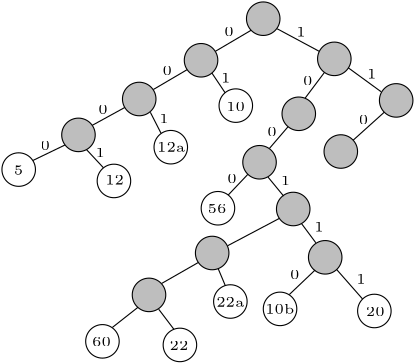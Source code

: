 <?xml version="1.0"?>
<!DOCTYPE ipe SYSTEM "ipe.dtd">
<ipe version="70218" creator="Ipe 7.2.28">
<info created="D:20241101092127" modified="D:20241101130228"/>
<ipestyle name="basic">
<symbol name="arrow/arc(spx)">
<path stroke="sym-stroke" fill="sym-stroke" pen="sym-pen">
0 0 m
-1 0.333 l
-1 -0.333 l
h
</path>
</symbol>
<symbol name="arrow/farc(spx)">
<path stroke="sym-stroke" fill="white" pen="sym-pen">
0 0 m
-1 0.333 l
-1 -0.333 l
h
</path>
</symbol>
<symbol name="arrow/ptarc(spx)">
<path stroke="sym-stroke" fill="sym-stroke" pen="sym-pen">
0 0 m
-1 0.333 l
-0.8 0 l
-1 -0.333 l
h
</path>
</symbol>
<symbol name="arrow/fptarc(spx)">
<path stroke="sym-stroke" fill="white" pen="sym-pen">
0 0 m
-1 0.333 l
-0.8 0 l
-1 -0.333 l
h
</path>
</symbol>
<symbol name="mark/circle(sx)" transformations="translations">
<path fill="sym-stroke">
0.6 0 0 0.6 0 0 e
0.4 0 0 0.4 0 0 e
</path>
</symbol>
<symbol name="mark/disk(sx)" transformations="translations">
<path fill="sym-stroke">
0.6 0 0 0.6 0 0 e
</path>
</symbol>
<symbol name="mark/fdisk(sfx)" transformations="translations">
<group>
<path fill="sym-fill">
0.5 0 0 0.5 0 0 e
</path>
<path fill="sym-stroke" fillrule="eofill">
0.6 0 0 0.6 0 0 e
0.4 0 0 0.4 0 0 e
</path>
</group>
</symbol>
<symbol name="mark/box(sx)" transformations="translations">
<path fill="sym-stroke" fillrule="eofill">
-0.6 -0.6 m
0.6 -0.6 l
0.6 0.6 l
-0.6 0.6 l
h
-0.4 -0.4 m
0.4 -0.4 l
0.4 0.4 l
-0.4 0.4 l
h
</path>
</symbol>
<symbol name="mark/square(sx)" transformations="translations">
<path fill="sym-stroke">
-0.6 -0.6 m
0.6 -0.6 l
0.6 0.6 l
-0.6 0.6 l
h
</path>
</symbol>
<symbol name="mark/fsquare(sfx)" transformations="translations">
<group>
<path fill="sym-fill">
-0.5 -0.5 m
0.5 -0.5 l
0.5 0.5 l
-0.5 0.5 l
h
</path>
<path fill="sym-stroke" fillrule="eofill">
-0.6 -0.6 m
0.6 -0.6 l
0.6 0.6 l
-0.6 0.6 l
h
-0.4 -0.4 m
0.4 -0.4 l
0.4 0.4 l
-0.4 0.4 l
h
</path>
</group>
</symbol>
<symbol name="mark/cross(sx)" transformations="translations">
<group>
<path fill="sym-stroke">
-0.43 -0.57 m
0.57 0.43 l
0.43 0.57 l
-0.57 -0.43 l
h
</path>
<path fill="sym-stroke">
-0.43 0.57 m
0.57 -0.43 l
0.43 -0.57 l
-0.57 0.43 l
h
</path>
</group>
</symbol>
<symbol name="arrow/fnormal(spx)">
<path stroke="sym-stroke" fill="white" pen="sym-pen">
0 0 m
-1 0.333 l
-1 -0.333 l
h
</path>
</symbol>
<symbol name="arrow/pointed(spx)">
<path stroke="sym-stroke" fill="sym-stroke" pen="sym-pen">
0 0 m
-1 0.333 l
-0.8 0 l
-1 -0.333 l
h
</path>
</symbol>
<symbol name="arrow/fpointed(spx)">
<path stroke="sym-stroke" fill="white" pen="sym-pen">
0 0 m
-1 0.333 l
-0.8 0 l
-1 -0.333 l
h
</path>
</symbol>
<symbol name="arrow/linear(spx)">
<path stroke="sym-stroke" pen="sym-pen">
-1 0.333 m
0 0 l
-1 -0.333 l
</path>
</symbol>
<symbol name="arrow/fdouble(spx)">
<path stroke="sym-stroke" fill="white" pen="sym-pen">
0 0 m
-1 0.333 l
-1 -0.333 l
h
-1 0 m
-2 0.333 l
-2 -0.333 l
h
</path>
</symbol>
<symbol name="arrow/double(spx)">
<path stroke="sym-stroke" fill="sym-stroke" pen="sym-pen">
0 0 m
-1 0.333 l
-1 -0.333 l
h
-1 0 m
-2 0.333 l
-2 -0.333 l
h
</path>
</symbol>
<symbol name="arrow/mid-normal(spx)">
<path stroke="sym-stroke" fill="sym-stroke" pen="sym-pen">
0.5 0 m
-0.5 0.333 l
-0.5 -0.333 l
h
</path>
</symbol>
<symbol name="arrow/mid-fnormal(spx)">
<path stroke="sym-stroke" fill="white" pen="sym-pen">
0.5 0 m
-0.5 0.333 l
-0.5 -0.333 l
h
</path>
</symbol>
<symbol name="arrow/mid-pointed(spx)">
<path stroke="sym-stroke" fill="sym-stroke" pen="sym-pen">
0.5 0 m
-0.5 0.333 l
-0.3 0 l
-0.5 -0.333 l
h
</path>
</symbol>
<symbol name="arrow/mid-fpointed(spx)">
<path stroke="sym-stroke" fill="white" pen="sym-pen">
0.5 0 m
-0.5 0.333 l
-0.3 0 l
-0.5 -0.333 l
h
</path>
</symbol>
<symbol name="arrow/mid-double(spx)">
<path stroke="sym-stroke" fill="sym-stroke" pen="sym-pen">
1 0 m
0 0.333 l
0 -0.333 l
h
0 0 m
-1 0.333 l
-1 -0.333 l
h
</path>
</symbol>
<symbol name="arrow/mid-fdouble(spx)">
<path stroke="sym-stroke" fill="white" pen="sym-pen">
1 0 m
0 0.333 l
0 -0.333 l
h
0 0 m
-1 0.333 l
-1 -0.333 l
h
</path>
</symbol>
<anglesize name="22.5 deg" value="22.5"/>
<anglesize name="30 deg" value="30"/>
<anglesize name="45 deg" value="45"/>
<anglesize name="60 deg" value="60"/>
<anglesize name="90 deg" value="90"/>
<arrowsize name="large" value="10"/>
<arrowsize name="small" value="5"/>
<arrowsize name="tiny" value="3"/>
<color name="blue" value="0 0 1"/>
<color name="brown" value="0.647 0.165 0.165"/>
<color name="darkblue" value="0 0 0.545"/>
<color name="darkcyan" value="0 0.545 0.545"/>
<color name="darkgray" value="0.663"/>
<color name="darkgreen" value="0 0.392 0"/>
<color name="darkmagenta" value="0.545 0 0.545"/>
<color name="darkorange" value="1 0.549 0"/>
<color name="darkred" value="0.545 0 0"/>
<color name="gold" value="1 0.843 0"/>
<color name="gray" value="0.745"/>
<color name="green" value="0 1 0"/>
<color name="lightblue" value="0.678 0.847 0.902"/>
<color name="lightcyan" value="0.878 1 1"/>
<color name="lightgray" value="0.827"/>
<color name="lightgreen" value="0.565 0.933 0.565"/>
<color name="lightyellow" value="1 1 0.878"/>
<color name="navy" value="0 0 0.502"/>
<color name="orange" value="1 0.647 0"/>
<color name="pink" value="1 0.753 0.796"/>
<color name="purple" value="0.627 0.125 0.941"/>
<color name="red" value="1 0 0"/>
<color name="seagreen" value="0.18 0.545 0.341"/>
<color name="turquoise" value="0.251 0.878 0.816"/>
<color name="violet" value="0.933 0.51 0.933"/>
<color name="yellow" value="1 1 0"/>
<dashstyle name="dash dot dotted" value="[4 2 1 2 1 2] 0"/>
<dashstyle name="dash dotted" value="[4 2 1 2] 0"/>
<dashstyle name="dashed" value="[4] 0"/>
<dashstyle name="dotted" value="[1 3] 0"/>
<gridsize name="10 pts (~3.5 mm)" value="10"/>
<gridsize name="14 pts (~5 mm)" value="14"/>
<gridsize name="16 pts (~6 mm)" value="16"/>
<gridsize name="20 pts (~7 mm)" value="20"/>
<gridsize name="28 pts (~10 mm)" value="28"/>
<gridsize name="32 pts (~12 mm)" value="32"/>
<gridsize name="4 pts" value="4"/>
<gridsize name="56 pts (~20 mm)" value="56"/>
<gridsize name="8 pts (~3 mm)" value="8"/>
<opacity name="10%" value="0.1"/>
<opacity name="30%" value="0.3"/>
<opacity name="50%" value="0.5"/>
<opacity name="75%" value="0.75"/>
<pen name="fat" value="1.2"/>
<pen name="heavier" value="0.8"/>
<pen name="ultrafat" value="2"/>
<symbolsize name="large" value="5"/>
<symbolsize name="small" value="2"/>
<symbolsize name="tiny" value="1.1"/>
<textsize name="Huge" value="\Huge"/>
<textsize name="LARGE" value="\LARGE"/>
<textsize name="Large" value="\Large"/>
<textsize name="footnote" value="\footnotesize"/>
<textsize name="huge" value="\huge"/>
<textsize name="large" value="\large"/>
<textsize name="script" value="\scriptsize"/>
<textsize name="small" value="\small"/>
<textsize name="tiny" value="\tiny"/>
<textstyle name="center" begin="\begin{center}" end="\end{center}"/>
<textstyle name="item" begin="\begin{itemize}\item{}" end="\end{itemize}"/>
<textstyle name="itemize" begin="\begin{itemize}" end="\end{itemize}"/>
<tiling name="falling" angle="-60" step="4" width="1"/>
<tiling name="rising" angle="30" step="4" width="1"/>
</ipestyle>
<page>
<layer name="alpha"/>
<view layers="alpha" active="alpha"/>
<path layer="alpha" matrix="1 0 0 1 -5.50089 133.684" stroke="black" fill="gray">
6.03211 0 0 6.03211 237.647 676.186 e
</path>
<path matrix="1 0 0 1 -27.8864 118.718" stroke="black" fill="gray">
6.03211 0 0 6.03211 237.647 676.186 e
</path>
<path matrix="1 0 0 1 -50.144 104.775" stroke="black" fill="gray">
6.03211 0 0 6.03211 237.647 676.186 e
</path>
<path matrix="1 0 0 1 -72.0178 91.8554" stroke="black" fill="gray">
6.03211 0 0 6.03211 237.647 676.186 e
</path>
<path matrix="1 0 0 1 -93.5321 79.3684" stroke="black">
6.03211 0 0 6.03211 237.647 676.186 e
</path>
<text matrix="1 0 0 1 -92.1174 78.3802" transformations="translations" pos="234.448 675.333" stroke="black" type="label" width="3.39" height="3.21" depth="0" valign="baseline" size="tiny">5</text>
<path stroke="black">
227.8 805.721 m
214.942 798.151 l
</path>
<path stroke="black">
204.763 791.536 m
192.578 784.379 l
</path>
<path stroke="black">
182.34 777.933 m
170.623 771.504 l
</path>
<path stroke="black">
160.822 764.43 m
149.208 758.83 l
</path>
<text matrix="1 0 0 1 4.10137 123.874" transformations="translations" pos="214.032 679.669" stroke="black" type="label" width="3.39" height="3.21" depth="0" valign="baseline" size="tiny">0</text>
<text matrix="1 0 0 1 -18.1562 109.803" transformations="translations" pos="214.032 679.669" stroke="black" type="label" width="3.39" height="3.21" depth="0" valign="baseline" size="tiny">0</text>
<text matrix="1 0 0 1 -41.3092 95.8602" transformations="translations" pos="214.032 679.669" stroke="black" type="label" width="3.39" height="3.21" depth="0" valign="baseline" size="tiny">0</text>
<text matrix="1 0 0 1 -62.0318 82.9406" transformations="translations" pos="214.032 679.669" stroke="black" type="label" width="3.39" height="3.21" depth="0" valign="baseline" size="tiny">0</text>
<path matrix="1 0 0 1 -15.375 102.393" stroke="black">
6.03211 0 0 6.03211 237.647 676.186 e
</path>
<text matrix="1 0 0 1 -15.6277 101.178" transformations="translations" pos="234.448 675.333" stroke="black" type="label" width="6.78" height="3.21" depth="0" valign="baseline" size="tiny">10</text>
<path matrix="1 0 0 1 -38.7839 87.4269" stroke="black">
6.03211 0 0 6.03211 237.647 676.186 e
</path>
<text matrix="1 0 0 1 -40.5524 86.666" transformations="translations" pos="234.448 675.333" stroke="black" type="label" width="10.17" height="3.21" depth="0" valign="baseline" size="tiny">12a</text>
<path matrix="1 0 0 1 -59.2506 75.2747" stroke="black">
6.03211 0 0 6.03211 237.647 676.186 e
</path>
<text matrix="1 0 0 1 -59.2002 74.8171" transformations="translations" pos="234.448 675.333" stroke="black" type="label" width="6.78" height="3.21" depth="0" valign="baseline" size="tiny">12</text>
<path stroke="black">
213.635 790.353 m
218.41 783.229 l
</path>
<path stroke="black">
191.504 776.18 m
195.369 768.601 l
</path>
<path stroke="black">
168.553 762.718 m
174.637 756.185 l
</path>
<text matrix="1 0 0 1 52.2154 121.756" transformations="translations" pos="164.723 665.142" stroke="black" type="label" width="3.39" height="3.21" depth="0" valign="baseline" size="tiny">1</text>
<text matrix="1 0 0 1 30.0075 107.126" transformations="translations" pos="164.723 665.142" stroke="black" type="label" width="3.39" height="3.21" depth="0" valign="baseline" size="tiny">1</text>
<text matrix="1 0 0 1 7.0606 94.867" transformations="translations" pos="164.723 665.142" stroke="black" type="label" width="3.39" height="3.21" depth="0" valign="baseline" size="tiny">1</text>
<path matrix="1 0 0 1 20.091 119.226" stroke="black" fill="gray">
6.03211 0 0 6.03211 237.647 676.186 e
</path>
<path matrix="1 0 0 1 42.3594 104.27" stroke="black" fill="gray">
6.03211 0 0 6.03211 237.647 676.186 e
</path>
<path matrix="1 0 0 1 7.29491 99.4507" stroke="black" fill="gray">
6.03211 0 0 6.03211 237.647 676.186 e
</path>
<path matrix="1 0 0 1 -6.83061 82.0016" stroke="black" fill="gray">
6.03211 0 0 6.03211 237.647 676.186 e
</path>
<path stroke="black">
237.141 806.253 m
252.251 798.144 l
</path>
<path stroke="black">
262.752 792.194 m
274.594 783.56 l
</path>
<path stroke="black">
254.117 790.444 m
247.233 781.284 l
</path>
<path stroke="black">
241.108 771.017 m
234.399 763.199 l
</path>
<text matrix="1 0 0 1 32.4719 106.165" transformations="translations" pos="214.032 679.669" stroke="black" type="label" width="3.39" height="3.21" depth="0" valign="baseline" size="tiny">0</text>
<text matrix="1 0 0 1 19.5875 87.8236" transformations="translations" pos="214.032 679.669" stroke="black" type="label" width="3.39" height="3.21" depth="0" valign="baseline" size="tiny">0</text>
<text matrix="1 0 0 1 79.2726 138.279" transformations="translations" pos="164.723 665.142" stroke="black" type="label" width="3.39" height="3.21" depth="0" valign="baseline" size="tiny">1</text>
<text matrix="1 0 0 1 104.738 123.196" transformations="translations" pos="164.723 665.142" stroke="black" type="label" width="3.39" height="3.21" depth="0" valign="baseline" size="tiny">1</text>
<path matrix="1 0 0 1 -21.8069 65.4474" stroke="black">
6.03211 0 0 6.03211 237.647 676.186 e
</path>
<text matrix="1 0 0 1 -22.3628 64.4591" transformations="translations" pos="234.448 675.333" stroke="black" type="label" width="6.78" height="3.21" depth="0" valign="baseline" size="tiny">56</text>
<path matrix="1 0 0 1 5.29588 65.176" stroke="black" fill="gray">
6.03211 0 0 6.03211 237.647 676.186 e
</path>
<path matrix="1 0 0 1 16.8085 47.7795" stroke="black" fill="gray">
6.03211 0 0 6.03211 237.647 676.186 e
</path>
<path matrix="1 0 0 1 0.551542 29.2194" stroke="black">
6.03211 0 0 6.03211 237.647 676.186 e
</path>
<text matrix="1 0 0 1 -1.59596 28.3069" transformations="translations" pos="234.448 675.333" stroke="black" type="label" width="10.516" height="3.459" depth="0" valign="baseline" size="tiny">10b</text>
<path matrix="1 0 0 1 34.5058 28.4615" stroke="black">
6.03211 0 0 6.03211 237.647 676.186 e
</path>
<text matrix="1 0 0 1 34.632 27.3974" transformations="translations" pos="234.448 675.333" stroke="black" type="label" width="6.78" height="3.21" depth="0" valign="baseline" size="tiny">20</text>
<path stroke="black">
233.872 752.846 m
239.481 746.025 l
</path>
<path stroke="black">
245.999 736.02 m
251.077 729.199 l
</path>
<path stroke="black">
258.58 719.574 m
267.902 708.963 l
</path>
<path stroke="black">
250.849 719.422 m
241.527 710.555 l
</path>
<text matrix="1 0 0 1 73.7395 84.7705" transformations="translations" pos="164.723 665.142" stroke="black" type="label" width="3.39" height="3.21" depth="0" valign="baseline" size="tiny">1</text>
<text matrix="1 0 0 1 85.7903 68.0966" transformations="translations" pos="164.723 665.142" stroke="black" type="label" width="3.39" height="3.21" depth="0" valign="baseline" size="tiny">1</text>
<text matrix="1 0 0 1 100.873 49.3005" transformations="translations" pos="164.723 665.142" stroke="black" type="label" width="3.39" height="3.21" depth="0" valign="baseline" size="tiny">1</text>
<text matrix="1 0 0 1 27.7733 36.3619" transformations="translations" pos="214.032 679.669" stroke="black" type="label" width="3.39" height="3.21" depth="0" valign="baseline" size="tiny">0</text>
<path stroke="black">
226.596 753.831 m
219.548 746.404 l
</path>
<text matrix="1 0 0 1 5.18745 70.998" transformations="translations" pos="214.032 679.669" stroke="black" type="label" width="3.39" height="3.21" depth="0" valign="baseline" size="tiny">0</text>
<path matrix="1 0 0 1 -23.8834 49.336" stroke="black" fill="gray">
6.03211 0 0 6.03211 237.647 676.186 e
</path>
<path matrix="1 0 0 1 -46.6206 34.2537" stroke="black" fill="gray">
6.03211 0 0 6.03211 237.647 676.186 e
</path>
<path stroke="black">
237.965 737.991 m
219.32 728.138 l
</path>
<path stroke="black">
208.71 722.075 m
195.598 714.571 l
</path>
<path matrix="1 0 0 1 -17.3349 31.8718" stroke="black">
6.03211 0 0 6.03211 237.647 676.186 e
</path>
<text matrix="1 0 0 1 -19.255 30.8835" transformations="translations" pos="234.448 675.333" stroke="black" type="label" width="10.17" height="3.21" depth="0" valign="baseline" size="tiny">22a</text>
<path matrix="1 0 0 1 -63.3875 17.5305" stroke="black">
6.03211 0 0 6.03211 237.647 676.186 e
</path>
<text matrix="1 0 0 1 -63.9434 16.5422" transformations="translations" pos="234.448 675.333" stroke="black" type="label" width="6.78" height="3.21" depth="0" valign="baseline" size="tiny">60</text>
<path matrix="1 0 0 1 -35.4965 16.242" stroke="black">
6.03211 0 0 6.03211 237.647 676.186 e
</path>
<text matrix="1 0 0 1 -36.0524 15.2537" transformations="translations" pos="234.448 675.333" stroke="black" type="label" width="6.78" height="3.21" depth="0" valign="baseline" size="tiny">22</text>
<path stroke="black">
187.062 705.99 m
177.815 698.714 l
</path>
<path stroke="black">
194.489 705.308 m
199.946 698.108 l
</path>
<path stroke="black">
218.515 713.721 m
215.938 719.86 l
</path>
<path matrix="1 0 0 1 22.4236 85.8697" stroke="black" fill="gray">
6.03211 0 0 6.03211 237.647 676.186 e
</path>
<path stroke="black">
275.702 776.192 m
264.54 766.155 l
</path>
<text matrix="1 0 0 1 52.4683 92.1503" transformations="translations" pos="214.032 679.669" stroke="black" type="label" width="3.39" height="3.21" depth="0" valign="baseline" size="tiny">0</text>
</page>
</ipe>
